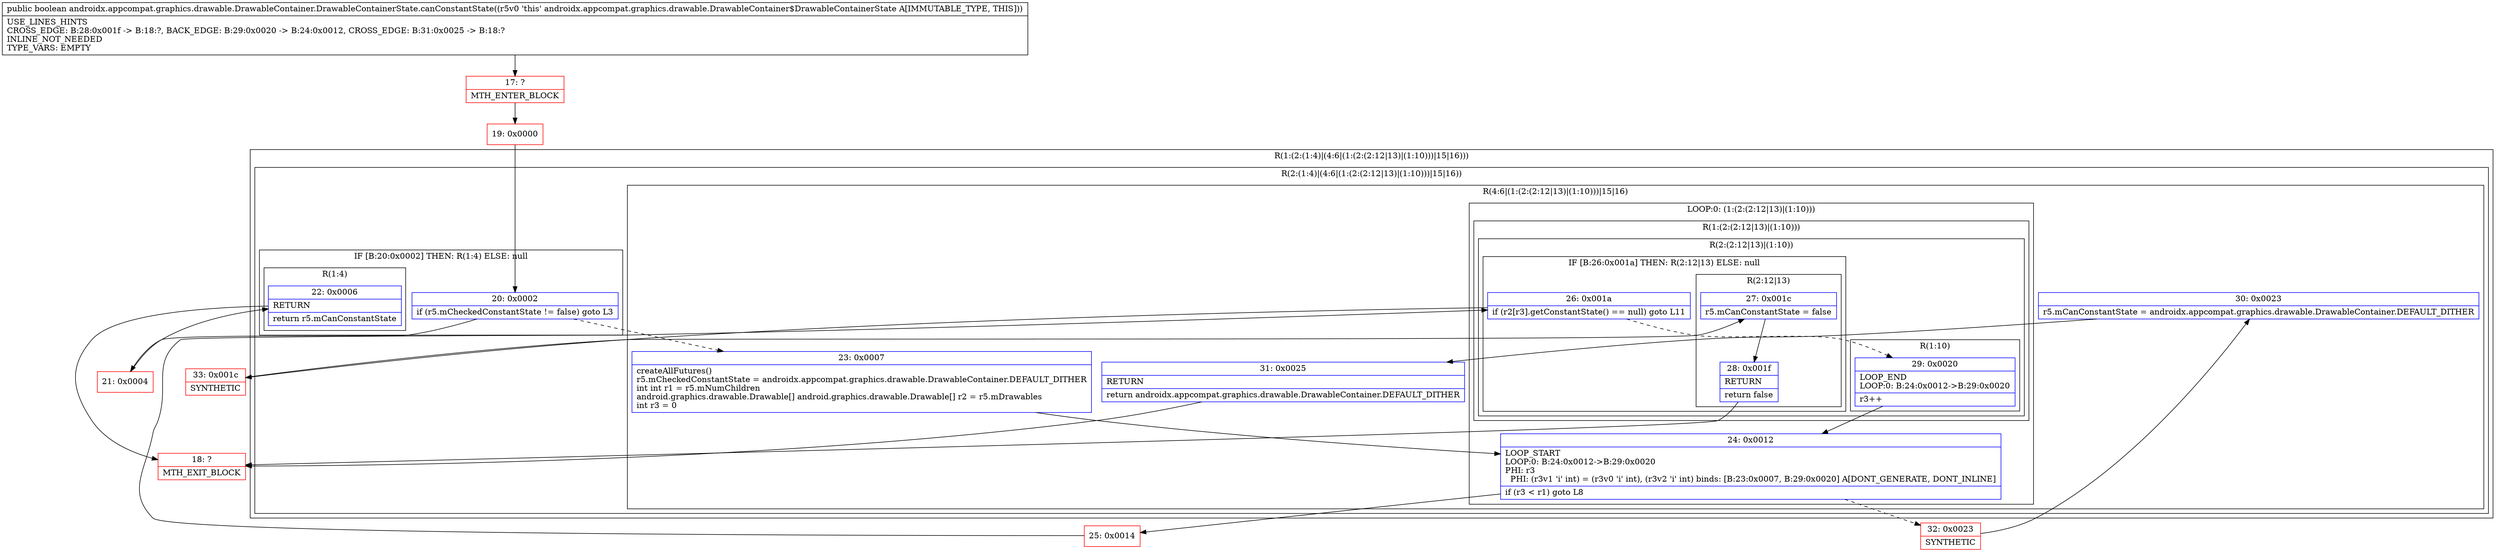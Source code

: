 digraph "CFG forandroidx.appcompat.graphics.drawable.DrawableContainer.DrawableContainerState.canConstantState()Z" {
subgraph cluster_Region_333091035 {
label = "R(1:(2:(1:4)|(4:6|(1:(2:(2:12|13)|(1:10)))|15|16)))";
node [shape=record,color=blue];
subgraph cluster_Region_576709006 {
label = "R(2:(1:4)|(4:6|(1:(2:(2:12|13)|(1:10)))|15|16))";
node [shape=record,color=blue];
subgraph cluster_IfRegion_249492 {
label = "IF [B:20:0x0002] THEN: R(1:4) ELSE: null";
node [shape=record,color=blue];
Node_20 [shape=record,label="{20\:\ 0x0002|if (r5.mCheckedConstantState != false) goto L3\l}"];
subgraph cluster_Region_1206174220 {
label = "R(1:4)";
node [shape=record,color=blue];
Node_22 [shape=record,label="{22\:\ 0x0006|RETURN\l|return r5.mCanConstantState\l}"];
}
}
subgraph cluster_Region_122284794 {
label = "R(4:6|(1:(2:(2:12|13)|(1:10)))|15|16)";
node [shape=record,color=blue];
Node_23 [shape=record,label="{23\:\ 0x0007|createAllFutures()\lr5.mCheckedConstantState = androidx.appcompat.graphics.drawable.DrawableContainer.DEFAULT_DITHER\lint int r1 = r5.mNumChildren\landroid.graphics.drawable.Drawable[] android.graphics.drawable.Drawable[] r2 = r5.mDrawables\lint r3 = 0\l}"];
subgraph cluster_LoopRegion_848519441 {
label = "LOOP:0: (1:(2:(2:12|13)|(1:10)))";
node [shape=record,color=blue];
Node_24 [shape=record,label="{24\:\ 0x0012|LOOP_START\lLOOP:0: B:24:0x0012\-\>B:29:0x0020\lPHI: r3 \l  PHI: (r3v1 'i' int) = (r3v0 'i' int), (r3v2 'i' int) binds: [B:23:0x0007, B:29:0x0020] A[DONT_GENERATE, DONT_INLINE]\l|if (r3 \< r1) goto L8\l}"];
subgraph cluster_Region_8380003 {
label = "R(1:(2:(2:12|13)|(1:10)))";
node [shape=record,color=blue];
subgraph cluster_Region_1567689843 {
label = "R(2:(2:12|13)|(1:10))";
node [shape=record,color=blue];
subgraph cluster_IfRegion_514123037 {
label = "IF [B:26:0x001a] THEN: R(2:12|13) ELSE: null";
node [shape=record,color=blue];
Node_26 [shape=record,label="{26\:\ 0x001a|if (r2[r3].getConstantState() == null) goto L11\l}"];
subgraph cluster_Region_1125649959 {
label = "R(2:12|13)";
node [shape=record,color=blue];
Node_27 [shape=record,label="{27\:\ 0x001c|r5.mCanConstantState = false\l}"];
Node_28 [shape=record,label="{28\:\ 0x001f|RETURN\l|return false\l}"];
}
}
subgraph cluster_Region_1154770659 {
label = "R(1:10)";
node [shape=record,color=blue];
Node_29 [shape=record,label="{29\:\ 0x0020|LOOP_END\lLOOP:0: B:24:0x0012\-\>B:29:0x0020\l|r3++\l}"];
}
}
}
}
Node_30 [shape=record,label="{30\:\ 0x0023|r5.mCanConstantState = androidx.appcompat.graphics.drawable.DrawableContainer.DEFAULT_DITHER\l}"];
Node_31 [shape=record,label="{31\:\ 0x0025|RETURN\l|return androidx.appcompat.graphics.drawable.DrawableContainer.DEFAULT_DITHER\l}"];
}
}
}
Node_17 [shape=record,color=red,label="{17\:\ ?|MTH_ENTER_BLOCK\l}"];
Node_19 [shape=record,color=red,label="{19\:\ 0x0000}"];
Node_21 [shape=record,color=red,label="{21\:\ 0x0004}"];
Node_18 [shape=record,color=red,label="{18\:\ ?|MTH_EXIT_BLOCK\l}"];
Node_25 [shape=record,color=red,label="{25\:\ 0x0014}"];
Node_33 [shape=record,color=red,label="{33\:\ 0x001c|SYNTHETIC\l}"];
Node_32 [shape=record,color=red,label="{32\:\ 0x0023|SYNTHETIC\l}"];
MethodNode[shape=record,label="{public boolean androidx.appcompat.graphics.drawable.DrawableContainer.DrawableContainerState.canConstantState((r5v0 'this' androidx.appcompat.graphics.drawable.DrawableContainer$DrawableContainerState A[IMMUTABLE_TYPE, THIS]))  | USE_LINES_HINTS\lCROSS_EDGE: B:28:0x001f \-\> B:18:?, BACK_EDGE: B:29:0x0020 \-\> B:24:0x0012, CROSS_EDGE: B:31:0x0025 \-\> B:18:?\lINLINE_NOT_NEEDED\lTYPE_VARS: EMPTY\l}"];
MethodNode -> Node_17;Node_20 -> Node_21;
Node_20 -> Node_23[style=dashed];
Node_22 -> Node_18;
Node_23 -> Node_24;
Node_24 -> Node_25;
Node_24 -> Node_32[style=dashed];
Node_26 -> Node_29[style=dashed];
Node_26 -> Node_33;
Node_27 -> Node_28;
Node_28 -> Node_18;
Node_29 -> Node_24;
Node_30 -> Node_31;
Node_31 -> Node_18;
Node_17 -> Node_19;
Node_19 -> Node_20;
Node_21 -> Node_22;
Node_25 -> Node_26;
Node_33 -> Node_27;
Node_32 -> Node_30;
}

